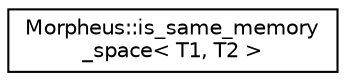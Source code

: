 digraph "Graphical Class Hierarchy"
{
 // LATEX_PDF_SIZE
  edge [fontname="Helvetica",fontsize="10",labelfontname="Helvetica",labelfontsize="10"];
  node [fontname="Helvetica",fontsize="10",shape=record];
  rankdir="LR";
  Node0 [label="Morpheus::is_same_memory\l_space\< T1, T2 \>",height=0.2,width=0.4,color="black", fillcolor="white", style="filled",URL="$classMorpheus_1_1is__same__memory__space.html",tooltip="Checks if the two types are in the same valid supported memory space."];
}
